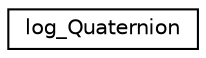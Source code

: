 digraph "Graphical Class Hierarchy"
{
 // INTERACTIVE_SVG=YES
  edge [fontname="Helvetica",fontsize="10",labelfontname="Helvetica",labelfontsize="10"];
  node [fontname="Helvetica",fontsize="10",shape=record];
  rankdir="LR";
  Node1 [label="log_Quaternion",height=0.2,width=0.4,color="black", fillcolor="white", style="filled",URL="$structlog__Quaternion.html"];
}
